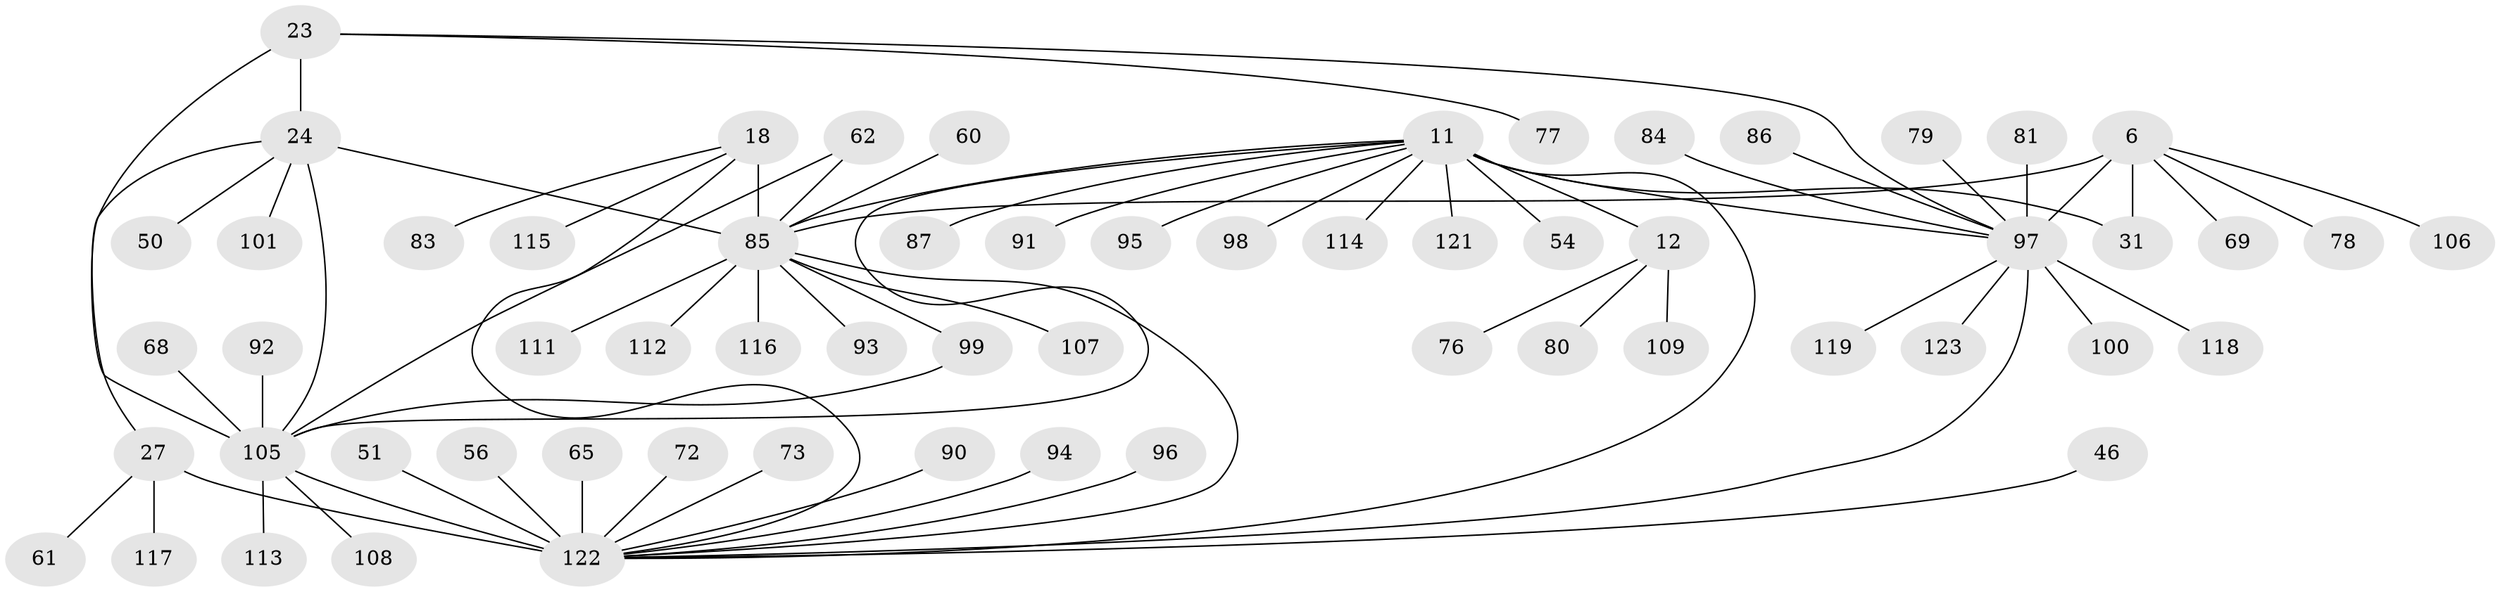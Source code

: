 // original degree distribution, {13: 0.008130081300813009, 8: 0.04878048780487805, 9: 0.08130081300813008, 7: 0.04065040650406504, 6: 0.032520325203252036, 10: 0.016260162601626018, 5: 0.008130081300813009, 11: 0.008130081300813009, 2: 0.17073170731707318, 1: 0.5284552845528455, 3: 0.04065040650406504, 4: 0.016260162601626018}
// Generated by graph-tools (version 1.1) at 2025/55/03/09/25 04:55:13]
// undirected, 61 vertices, 72 edges
graph export_dot {
graph [start="1"]
  node [color=gray90,style=filled];
  6 [super="+2"];
  11 [super="+9+8"];
  12 [super="+10"];
  18 [super="+15"];
  23 [super="+21"];
  24 [super="+19"];
  27 [super="+25"];
  31;
  46;
  50;
  51;
  54;
  56;
  60;
  61;
  62 [super="+59"];
  65;
  68;
  69;
  72 [super="+57"];
  73;
  76;
  77;
  78 [super="+70+74"];
  79;
  80 [super="+75"];
  81;
  83;
  84;
  85 [super="+49+63+17+32+52+55"];
  86;
  87;
  90;
  91;
  92 [super="+44"];
  93 [super="+58"];
  94;
  95;
  96;
  97 [super="+5+34+41+45+4+33+47+53+71"];
  98;
  99 [super="+82"];
  100;
  101;
  105 [super="+103+22"];
  106;
  107;
  108 [super="+36"];
  109;
  111 [super="+110"];
  112;
  113;
  114;
  115;
  116;
  117;
  118 [super="+102"];
  119;
  121 [super="+104"];
  122 [super="+28+30+120+35"];
  123;
  6 -- 106;
  6 -- 69;
  6 -- 31;
  6 -- 78;
  6 -- 85;
  6 -- 97 [weight=8];
  11 -- 12 [weight=8];
  11 -- 87;
  11 -- 95;
  11 -- 105 [weight=2];
  11 -- 121;
  11 -- 85 [weight=2];
  11 -- 98;
  11 -- 114;
  11 -- 54;
  11 -- 122;
  11 -- 91;
  11 -- 31;
  11 -- 97;
  12 -- 76;
  12 -- 109;
  12 -- 80;
  18 -- 83;
  18 -- 115;
  18 -- 122;
  18 -- 85 [weight=8];
  23 -- 24 [weight=4];
  23 -- 77;
  23 -- 105 [weight=4];
  23 -- 97;
  24 -- 27;
  24 -- 50;
  24 -- 101;
  24 -- 85;
  24 -- 105 [weight=4];
  27 -- 61;
  27 -- 117;
  27 -- 122 [weight=8];
  46 -- 122;
  51 -- 122;
  56 -- 122;
  60 -- 85;
  62 -- 85;
  62 -- 105;
  65 -- 122;
  68 -- 105;
  72 -- 122;
  73 -- 122;
  79 -- 97;
  81 -- 97;
  84 -- 97;
  85 -- 93;
  85 -- 99;
  85 -- 107;
  85 -- 111;
  85 -- 112;
  85 -- 116;
  85 -- 122 [weight=2];
  86 -- 97;
  90 -- 122;
  92 -- 105;
  94 -- 122;
  96 -- 122;
  97 -- 119;
  97 -- 118;
  97 -- 100;
  97 -- 122 [weight=2];
  97 -- 123;
  99 -- 105;
  105 -- 108;
  105 -- 113;
  105 -- 122 [weight=2];
}
